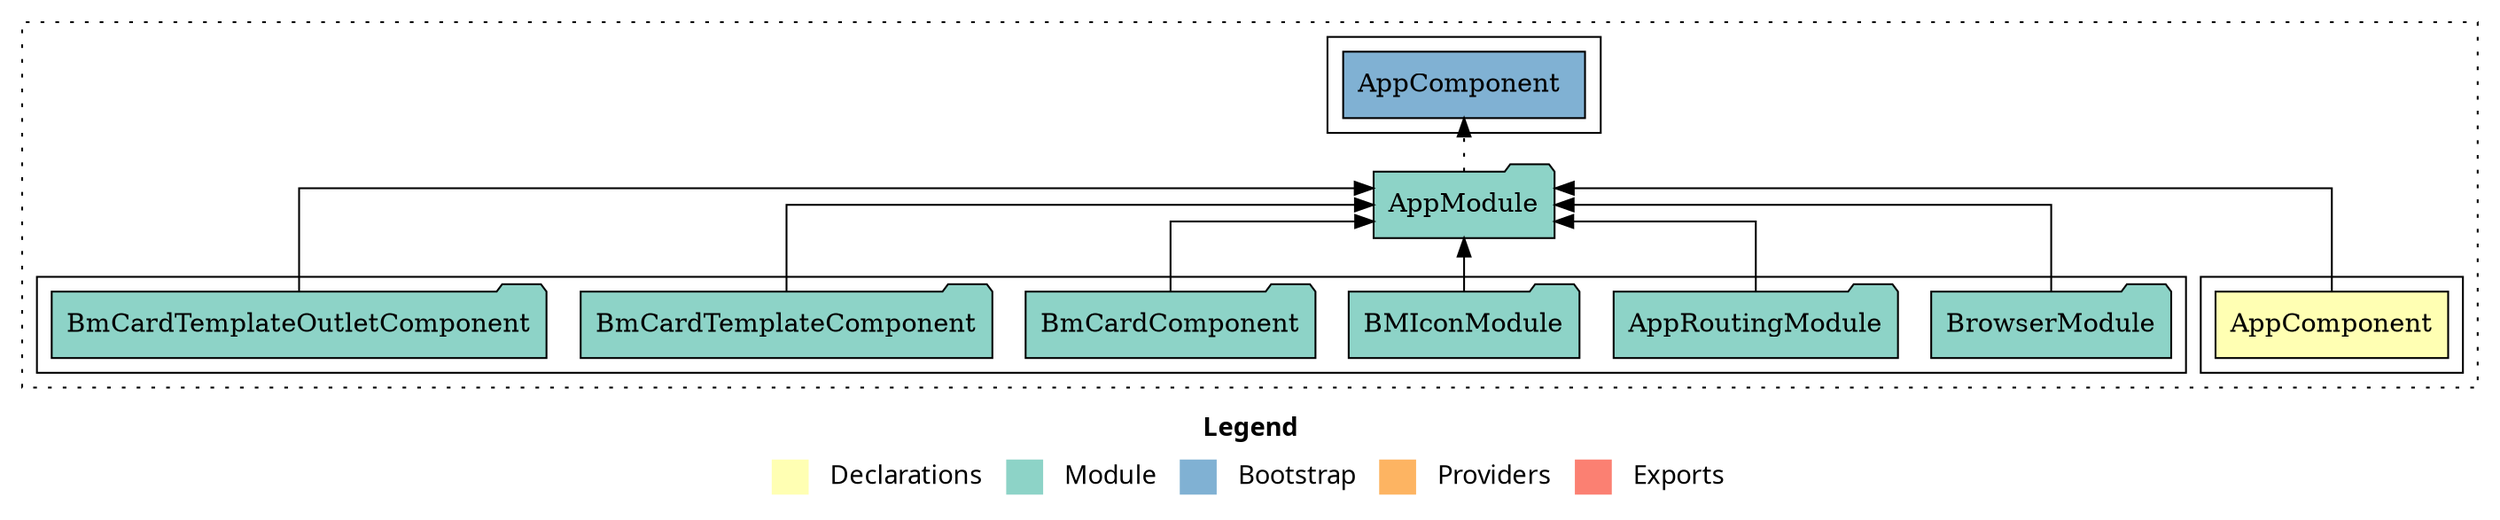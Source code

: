 digraph dependencies { node [shape="rect", style="filled", colorscheme=set312]; ranksep=0.4; compound=false; remincross=true; splines=true; splines=ortho; rankdir=LR; rankdir=TB; rankdir=BT; label=<<table BORDER="0"> <tr> <td colspan="5" align="center"><b>Legend</b></td> </tr> <tr> <td> <table BORDER="0"> <tr> <td bgcolor="#ffffb3" width="20"></td> <td>  Declarations</td> </tr> </table> </td> <td> <table BORDER="0"> <tr> <td bgcolor="#8dd3c7" width="20"></td> <td>  Module</td> </tr> </table> </td> <td> <table BORDER="0"> <tr> <td bgcolor="#80b1d3" width="20"></td> <td>  Bootstrap</td> </tr> </table> </td> <td> <table BORDER="0"> <tr> <td bgcolor="#fdb462" width="20"></td> <td>  Providers</td> </tr> </table> </td> <td> <table BORDER="0"> <tr> <td bgcolor="#fb8072" width="20"></td> <td>  Exports</td> </tr> </table> </td> </tr></table>>; ratio=compress; fontname="Times-12";  subgraph "cluster_AppModule" { label=""; style="dotted"; node [shape="folder", fillcolor=1];  subgraph cluster_AppModule_declarations { style="solid"; node [style="filled", shape="rect"];  node [fillcolor=2]; "AppComponent";  }  "AppComponent" -> "AppModule" [style="solid", lhead="cluster_AppModule" ltail="cluster_AppModule_declarations"]; subgraph "cluster_AppModule_AppComponent_providers" { style="solid";  }    subgraph cluster_AppModule_imports { style="solid"; node [style="filled", fillcolor=1, shape="rect"];   "BrowserModule" [label="BrowserModule", shape="folder"];    "AppRoutingModule" [label="AppRoutingModule", shape="folder"];    "BMIconModule" [label="BMIconModule", shape="folder"];    "BmCardComponent" [label="BmCardComponent", shape="folder"];    "BmCardTemplateComponent" [label="BmCardTemplateComponent", shape="folder"];    "BmCardTemplateOutletComponent" [label="BmCardTemplateOutletComponent", shape="folder"];   }   "BrowserModule" -> "AppModule" [lhead="cluster_AppModule", ltail="cluster_AppModule_imports"];    "AppRoutingModule" -> "AppModule" [lhead="cluster_AppModule", ltail="cluster_AppModule_imports"];    "BMIconModule" -> "AppModule" [lhead="cluster_AppModule", ltail="cluster_AppModule_imports"];    "BmCardComponent" -> "AppModule" [lhead="cluster_AppModule", ltail="cluster_AppModule_imports"];    "BmCardTemplateComponent" -> "AppModule" [lhead="cluster_AppModule", ltail="cluster_AppModule_imports"];    "BmCardTemplateOutletComponent" -> "AppModule" [lhead="cluster_AppModule", ltail="cluster_AppModule_imports"];     subgraph cluster_AppModule_exports { style="solid"; node [style="filled", fillcolor=4, shape="rect"];  }    subgraph cluster_AppModule_bootstrap { style="solid"; node [style="filled", fillcolor=5, shape="rect"];  "AppComponent " [label="AppComponent ", shape="rect"]  }  "AppModule" -> "AppComponent " [style="dotted", lhead="cluster_AppModule_bootstrap" ltail="cluster_AppModule"];    subgraph cluster_AppModule_providers { style="solid"; node [style="filled", fillcolor=6, shape="rect"];  }   }  }